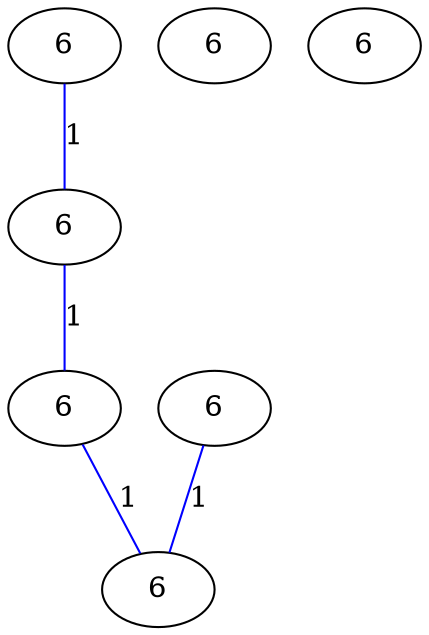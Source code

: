 graph G {
	0 [label="6"];
	1 [label="6"];
	2 [label="6"];
	3 [label="6"];
	4 [label="6"];
	5 [label="6"];
	6 [label="6"];
	0 -- 1 [label="1", color=blue];
	1 -- 2 [label="1", color=blue];
	2 -- 4 [label="1", color=blue];
	3 -- 4 [label="1", color=blue];
}